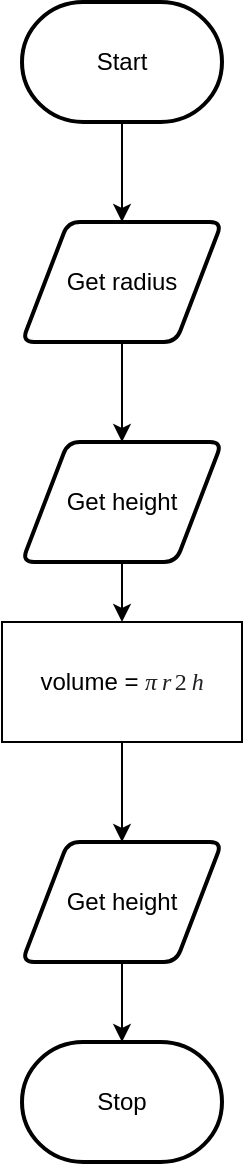 <mxfile>
    <diagram id="9GkgA1uhGz3aKWwOGNWy" name="Page-1">
        <mxGraphModel dx="594" dy="609" grid="1" gridSize="10" guides="1" tooltips="1" connect="1" arrows="1" fold="1" page="1" pageScale="1" pageWidth="827" pageHeight="1169" math="0" shadow="0">
            <root>
                <mxCell id="0"/>
                <mxCell id="1" parent="0"/>
                <mxCell id="4" style="edgeStyle=none;html=1;" edge="1" parent="1" source="2">
                    <mxGeometry relative="1" as="geometry">
                        <mxPoint x="270" y="160" as="targetPoint"/>
                    </mxGeometry>
                </mxCell>
                <mxCell id="2" value="Start" style="strokeWidth=2;html=1;shape=mxgraph.flowchart.terminator;whiteSpace=wrap;" vertex="1" parent="1">
                    <mxGeometry x="220" y="50" width="100" height="60" as="geometry"/>
                </mxCell>
                <mxCell id="6" style="edgeStyle=none;html=1;" edge="1" parent="1" source="5">
                    <mxGeometry relative="1" as="geometry">
                        <mxPoint x="270" y="270" as="targetPoint"/>
                    </mxGeometry>
                </mxCell>
                <mxCell id="5" value="Get radius" style="shape=parallelogram;html=1;strokeWidth=2;perimeter=parallelogramPerimeter;whiteSpace=wrap;rounded=1;arcSize=12;size=0.23;" vertex="1" parent="1">
                    <mxGeometry x="220" y="160" width="100" height="60" as="geometry"/>
                </mxCell>
                <mxCell id="9" style="edgeStyle=none;html=1;" edge="1" parent="1" source="7" target="8">
                    <mxGeometry relative="1" as="geometry"/>
                </mxCell>
                <mxCell id="7" value="Get height" style="shape=parallelogram;html=1;strokeWidth=2;perimeter=parallelogramPerimeter;whiteSpace=wrap;rounded=1;arcSize=12;size=0.23;" vertex="1" parent="1">
                    <mxGeometry x="220" y="270" width="100" height="60" as="geometry"/>
                </mxCell>
                <mxCell id="10" style="edgeStyle=none;html=1;fontSize=12;" edge="1" parent="1" source="8">
                    <mxGeometry relative="1" as="geometry">
                        <mxPoint x="270" y="470" as="targetPoint"/>
                    </mxGeometry>
                </mxCell>
                <mxCell id="8" value="volume =&amp;nbsp;&lt;font style=&quot;font-size: 12px&quot;&gt;&lt;div class=&quot;lr-fy-eq-elem&quot; style=&quot;display: inline-block ; position: relative ; transition: 0.05s ease-in-out 0s ; color: rgb(32 , 33 , 36) ; font-family: &amp;#34;stixgeneral&amp;#34; , &amp;#34;georgia&amp;#34;&quot;&gt;&lt;div class=&quot;lr-fy-ecl lr-fy-eq-elem&quot; style=&quot;display: inline-block ; position: relative ; transition: 0.05s ease-in-out 0s ; font-style: italic&quot;&gt;π&lt;/div&gt;&lt;div class=&quot;lr-fy-eq-elem lr-fy-eq-add&quot; style=&quot;display: inline-block ; position: relative ; transition: 0.05s ease-in-out 0s ; margin-left: 0.2em&quot;&gt;&lt;/div&gt;&lt;div class=&quot;lr-fy-eq-elem&quot; style=&quot;display: inline-block ; position: relative ; transition: 0.05s ease-in-out 0s&quot;&gt;&lt;div class=&quot;lr-fy-el lr-fy-eq-elem&quot; style=&quot;display: inline-block ; position: relative ; transition: 0.05s ease-in-out 0s ; margin: -4px ; padding: 4px ; font-style: italic ; cursor: pointer&quot;&gt;r&lt;/div&gt;&lt;div class=&quot;lr-fy-ecv lr-fy-eq-elem&quot; style=&quot;display: inline-block ; position: relative ; transition: 0.05s ease-in-out 0s ; font-family: &amp;#34;stixgeneral&amp;#34; , &amp;#34;times&amp;#34; , &amp;#34;times new roman&amp;#34; , serif ; margin-left: 0.15em ; vertical-align: top&quot;&gt;2&lt;/div&gt;&lt;/div&gt;&lt;/div&gt;&lt;div class=&quot;lr-fy-eq-elem lr-fy-eq-add&quot; style=&quot;display: inline-block ; position: relative ; transition: 0.05s ease-in-out 0s ; color: rgb(32 , 33 , 36) ; font-family: &amp;#34;stixgeneral&amp;#34; , &amp;#34;georgia&amp;#34; ; margin-left: 0.2em&quot;&gt;&lt;/div&gt;&lt;div class=&quot;lr-fy-el lr-fy-eq-elem&quot; style=&quot;display: inline-block ; position: relative ; transition: 0.05s ease-in-out 0s ; margin: -4px ; padding: 4px ; font-style: italic ; color: rgb(32 , 33 , 36) ; font-family: &amp;#34;stixgeneral&amp;#34; , &amp;#34;georgia&amp;#34; ; cursor: pointer&quot;&gt;h&lt;/div&gt;&lt;/font&gt;" style="rounded=0;whiteSpace=wrap;html=1;" vertex="1" parent="1">
                    <mxGeometry x="210" y="360" width="120" height="60" as="geometry"/>
                </mxCell>
                <mxCell id="13" value="Stop" style="strokeWidth=2;html=1;shape=mxgraph.flowchart.terminator;whiteSpace=wrap;" vertex="1" parent="1">
                    <mxGeometry x="220" y="570" width="100" height="60" as="geometry"/>
                </mxCell>
                <mxCell id="15" style="edgeStyle=none;html=1;entryX=0.5;entryY=0;entryDx=0;entryDy=0;entryPerimeter=0;fontSize=12;" edge="1" parent="1" source="14" target="13">
                    <mxGeometry relative="1" as="geometry"/>
                </mxCell>
                <mxCell id="14" value="Get height" style="shape=parallelogram;html=1;strokeWidth=2;perimeter=parallelogramPerimeter;whiteSpace=wrap;rounded=1;arcSize=12;size=0.23;" vertex="1" parent="1">
                    <mxGeometry x="220" y="470" width="100" height="60" as="geometry"/>
                </mxCell>
            </root>
        </mxGraphModel>
    </diagram>
</mxfile>
